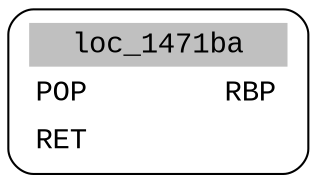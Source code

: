 digraph asm_graph {
1941 [
shape="Mrecord" fontname="Courier New"label =<<table border="0" cellborder="0" cellpadding="3"><tr><td align="center" colspan="2" bgcolor="grey">loc_1471ba</td></tr><tr><td align="left">POP        RBP</td></tr><tr><td align="left">RET        </td></tr></table>> ];
}
